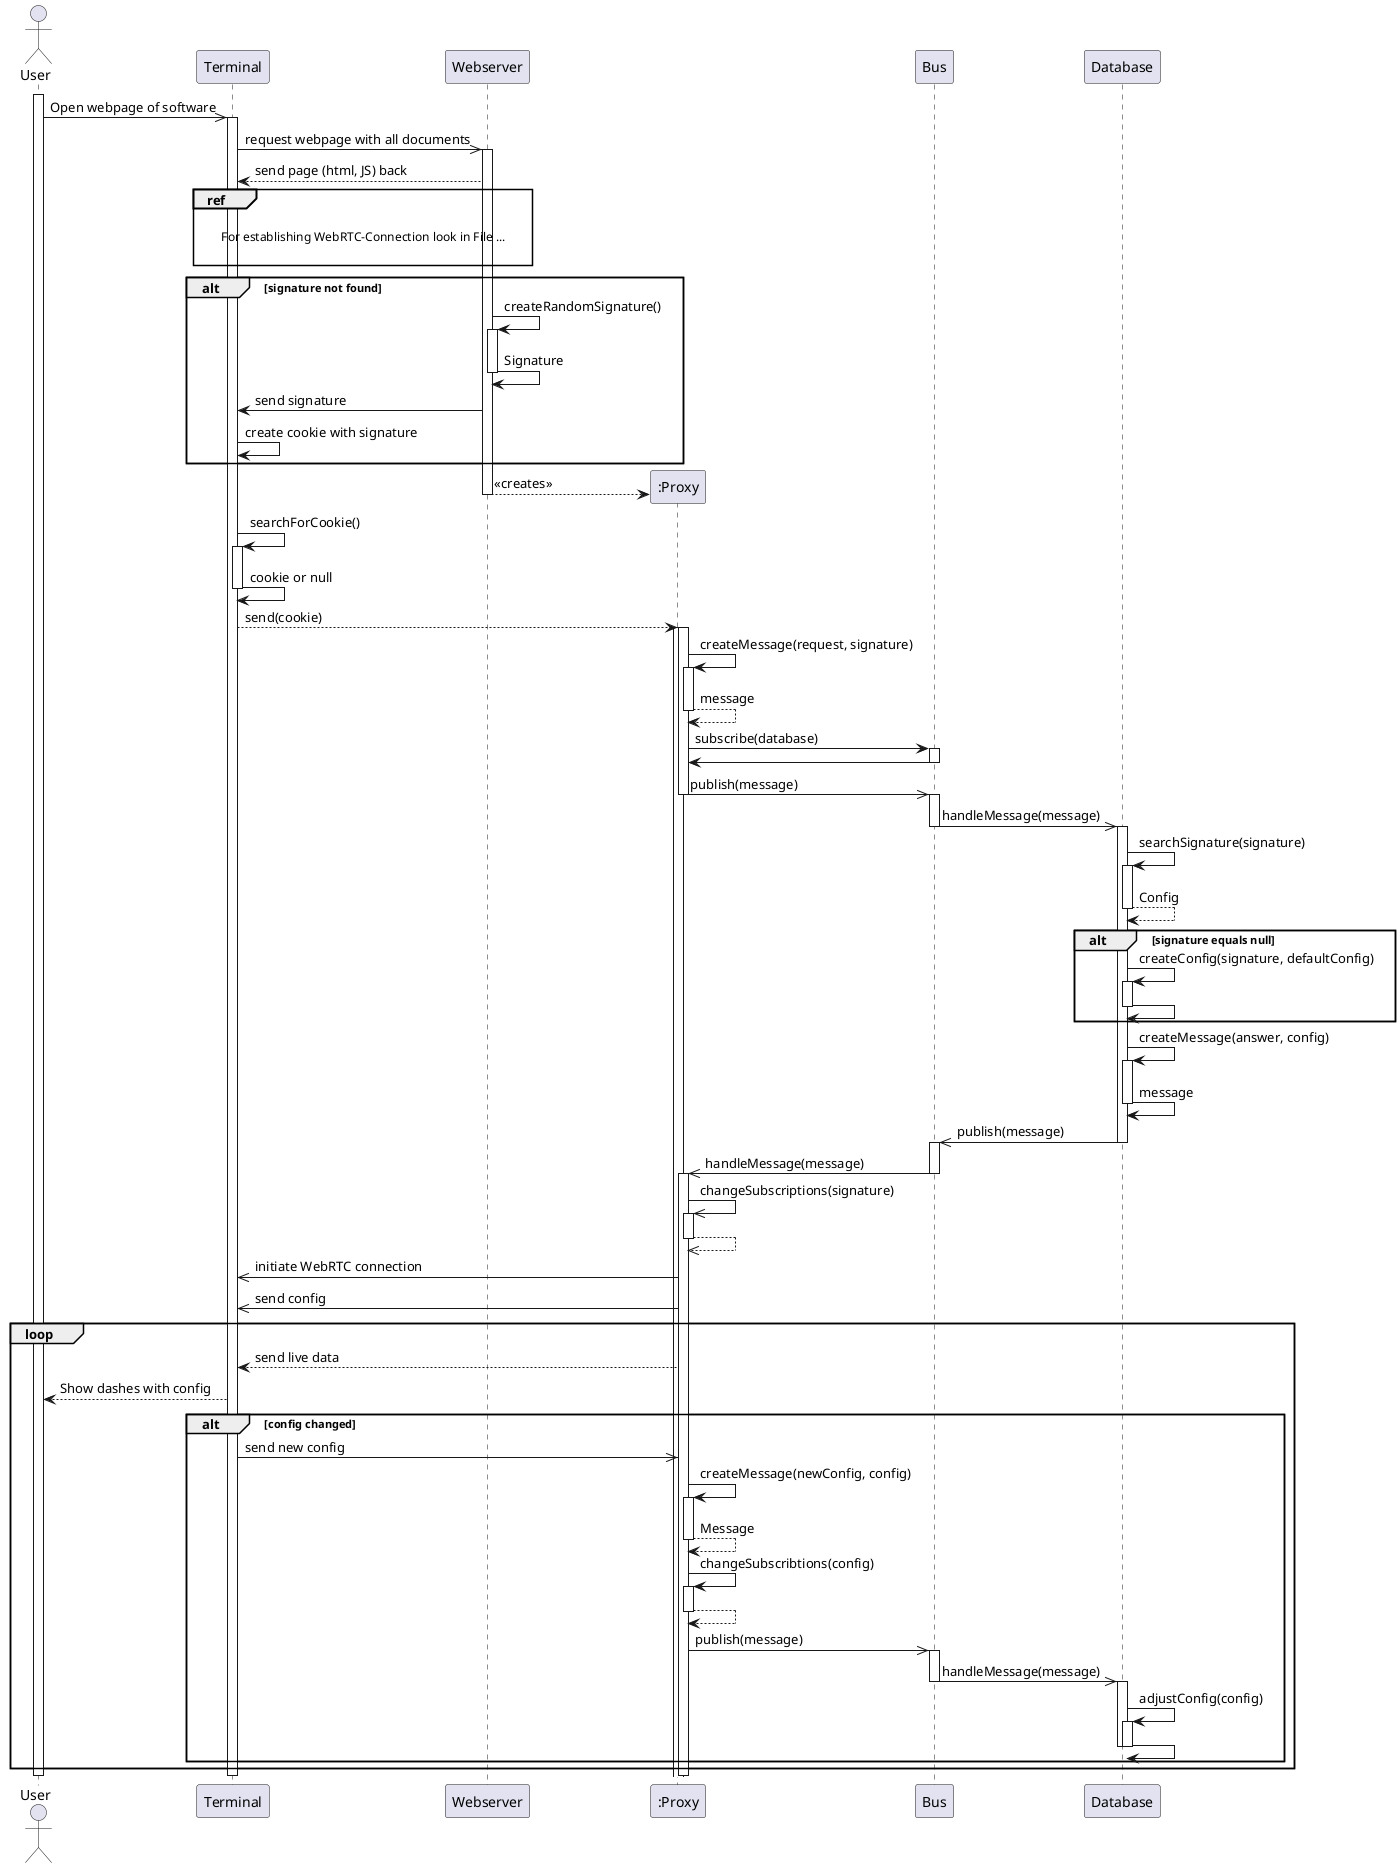 @startuml
actor User

activate User
User ->> Terminal: Open webpage of software
activate Terminal

Terminal ->> Webserver: request webpage with all documents
activate Webserver

Terminal <-- Webserver: send page (html, JS) back

ref over Terminal,Webserver

	For establishing WebRTC-Connection look in File ...

end ref

alt signature not found
	Webserver -> Webserver: createRandomSignature()
	activate Webserver
		Webserver -> Webserver: Signature
	deactivate Webserver
	Webserver -> Terminal: send signature
	Terminal -> Terminal: create cookie with signature
end

create ":Proxy"

Webserver --> ":Proxy": <<creates>>
deactivate Webserver

Terminal -> Terminal: searchForCookie()
activate Terminal
	Terminal -> Terminal: cookie or null
deactivate Terminal

Terminal --> ":Proxy": send(cookie)
activate ":Proxy"


activate ":Proxy"
	":Proxy" -> ":Proxy": createMessage(request, signature)
	activate ":Proxy"
		":Proxy" --> ":Proxy": message
	deactivate ":Proxy"
	":Proxy" -> Bus: subscribe(database)
	activate Bus
    	Bus -> ":Proxy"
    deactivate Bus
	":Proxy" ->> Bus: publish(message)
deactivate ":Proxy"

activate Bus
	Bus ->> Database: handleMessage(message)
deactivate Bus

activate Database
	Database -> Database: searchSignature(signature)
	activate Database
		Database --> Database: Config
	deactivate Database

	alt signature equals null
		Database -> Database: createConfig(signature, defaultConfig)
		activate Database
			Database -> Database
		deactivate Database
		
	end
	Database -> Database: createMessage(answer, config)
	activate Database
		Database -> Database: message
	deactivate Database
	Database ->> Bus: publish(message)
deactivate Database	

activate Bus
	Bus ->> ":Proxy": handleMessage(message)
deactivate Bus


activate ":Proxy"
	":Proxy" ->> ":Proxy": changeSubscriptions(signature)
	activate ":Proxy"
		":Proxy" -->> ":Proxy"
	deactivate ":Proxy"
	Terminal <<- ":Proxy": initiate WebRTC connection
	Terminal <<- ":Proxy": send config


	loop
		Terminal <-- ":Proxy": send live data
		Terminal --> User: Show dashes with config	

		alt config changed
			Terminal ->> ":Proxy": send new config
			":Proxy" -> ":Proxy": createMessage(newConfig, config)
			activate ":Proxy"
				":Proxy" --> ":Proxy": Message
			deactivate ":Proxy"
			":Proxy" -> ":Proxy": changeSubscribtions(config)
			activate ":Proxy"
				":Proxy" --> ":Proxy"
			deactivate ":Proxy"
			":Proxy" ->> Bus: publish(message)
			activate Bus
				Bus ->> Database: handleMessage(message)
			deactivate Bus
			
			activate Database
				Database -> Database: adjustConfig(config)
				activate Database
					Database->Database
				deactivate Database
			deactivate Database
		end
	end
deactivate ":Proxy"

deactivate User
deactivate Terminal
deactivate Database

@enduml
